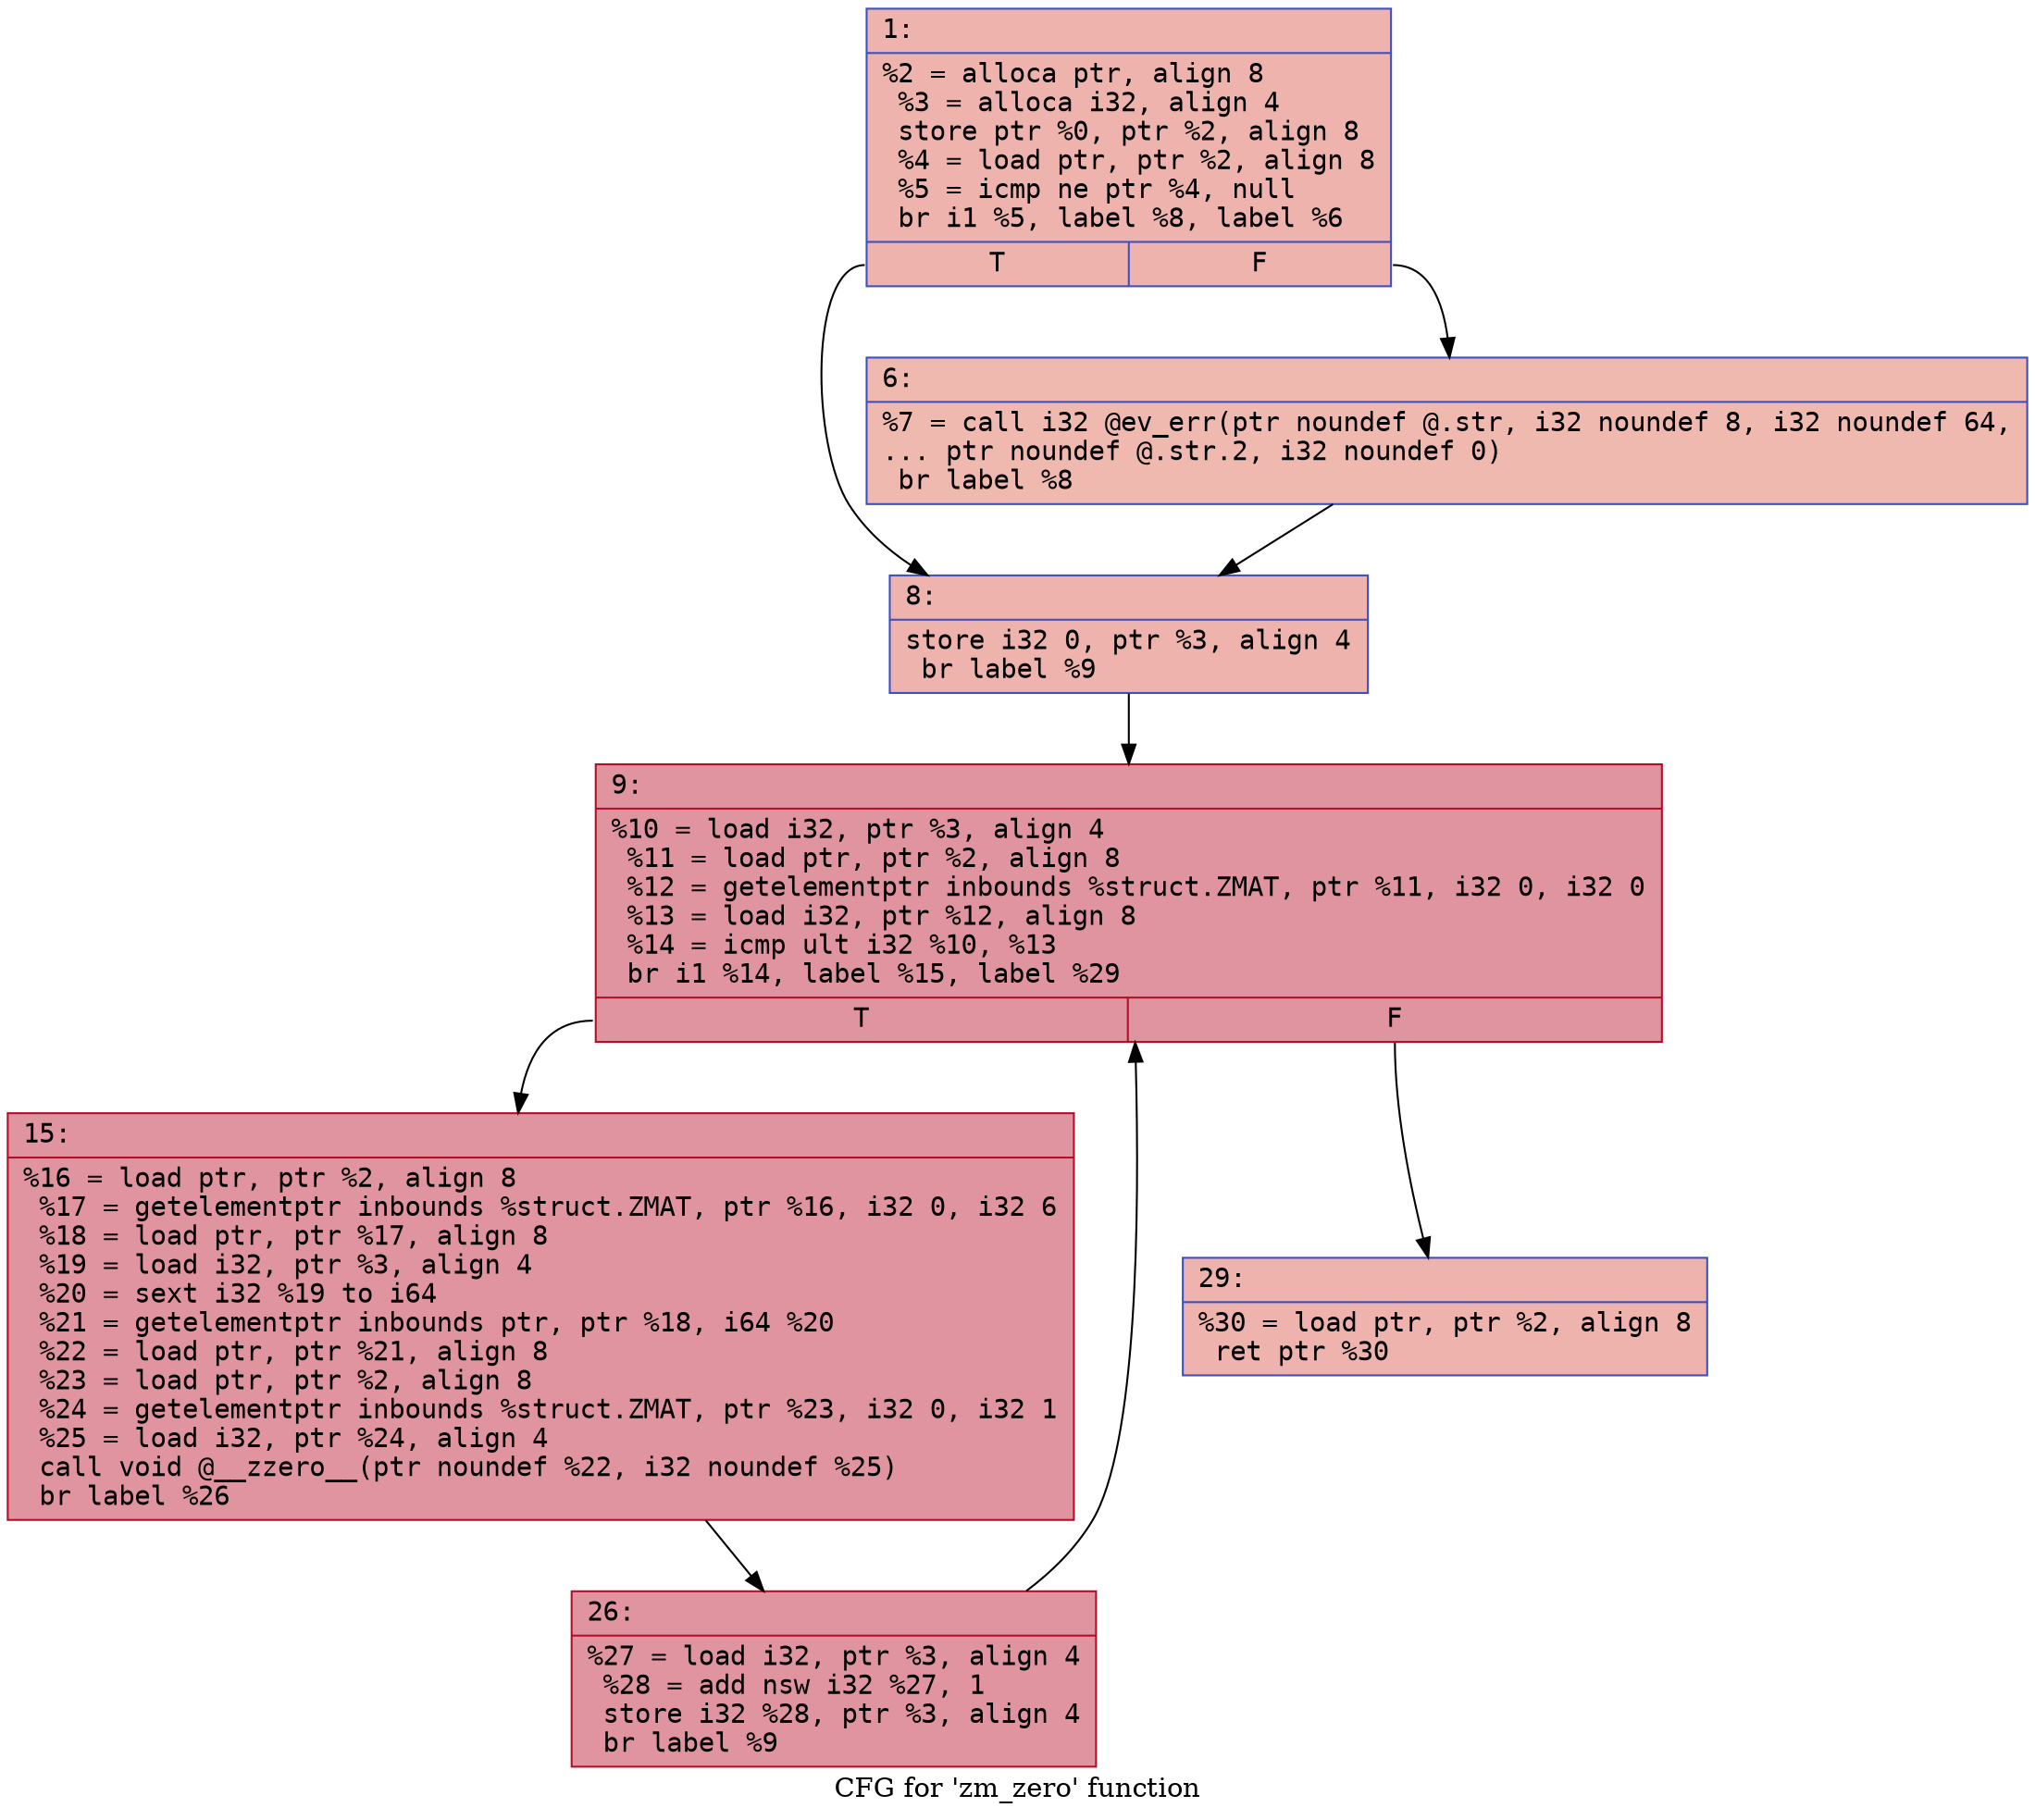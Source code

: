 digraph "CFG for 'zm_zero' function" {
	label="CFG for 'zm_zero' function";

	Node0x6000014c61c0 [shape=record,color="#3d50c3ff", style=filled, fillcolor="#d6524470" fontname="Courier",label="{1:\l|  %2 = alloca ptr, align 8\l  %3 = alloca i32, align 4\l  store ptr %0, ptr %2, align 8\l  %4 = load ptr, ptr %2, align 8\l  %5 = icmp ne ptr %4, null\l  br i1 %5, label %8, label %6\l|{<s0>T|<s1>F}}"];
	Node0x6000014c61c0:s0 -> Node0x6000014c6260[tooltip="1 -> 8\nProbability 62.50%" ];
	Node0x6000014c61c0:s1 -> Node0x6000014c6210[tooltip="1 -> 6\nProbability 37.50%" ];
	Node0x6000014c6210 [shape=record,color="#3d50c3ff", style=filled, fillcolor="#de614d70" fontname="Courier",label="{6:\l|  %7 = call i32 @ev_err(ptr noundef @.str, i32 noundef 8, i32 noundef 64,\l... ptr noundef @.str.2, i32 noundef 0)\l  br label %8\l}"];
	Node0x6000014c6210 -> Node0x6000014c6260[tooltip="6 -> 8\nProbability 100.00%" ];
	Node0x6000014c6260 [shape=record,color="#3d50c3ff", style=filled, fillcolor="#d6524470" fontname="Courier",label="{8:\l|  store i32 0, ptr %3, align 4\l  br label %9\l}"];
	Node0x6000014c6260 -> Node0x6000014c62b0[tooltip="8 -> 9\nProbability 100.00%" ];
	Node0x6000014c62b0 [shape=record,color="#b70d28ff", style=filled, fillcolor="#b70d2870" fontname="Courier",label="{9:\l|  %10 = load i32, ptr %3, align 4\l  %11 = load ptr, ptr %2, align 8\l  %12 = getelementptr inbounds %struct.ZMAT, ptr %11, i32 0, i32 0\l  %13 = load i32, ptr %12, align 8\l  %14 = icmp ult i32 %10, %13\l  br i1 %14, label %15, label %29\l|{<s0>T|<s1>F}}"];
	Node0x6000014c62b0:s0 -> Node0x6000014c6300[tooltip="9 -> 15\nProbability 96.88%" ];
	Node0x6000014c62b0:s1 -> Node0x6000014c63a0[tooltip="9 -> 29\nProbability 3.12%" ];
	Node0x6000014c6300 [shape=record,color="#b70d28ff", style=filled, fillcolor="#b70d2870" fontname="Courier",label="{15:\l|  %16 = load ptr, ptr %2, align 8\l  %17 = getelementptr inbounds %struct.ZMAT, ptr %16, i32 0, i32 6\l  %18 = load ptr, ptr %17, align 8\l  %19 = load i32, ptr %3, align 4\l  %20 = sext i32 %19 to i64\l  %21 = getelementptr inbounds ptr, ptr %18, i64 %20\l  %22 = load ptr, ptr %21, align 8\l  %23 = load ptr, ptr %2, align 8\l  %24 = getelementptr inbounds %struct.ZMAT, ptr %23, i32 0, i32 1\l  %25 = load i32, ptr %24, align 4\l  call void @__zzero__(ptr noundef %22, i32 noundef %25)\l  br label %26\l}"];
	Node0x6000014c6300 -> Node0x6000014c6350[tooltip="15 -> 26\nProbability 100.00%" ];
	Node0x6000014c6350 [shape=record,color="#b70d28ff", style=filled, fillcolor="#b70d2870" fontname="Courier",label="{26:\l|  %27 = load i32, ptr %3, align 4\l  %28 = add nsw i32 %27, 1\l  store i32 %28, ptr %3, align 4\l  br label %9\l}"];
	Node0x6000014c6350 -> Node0x6000014c62b0[tooltip="26 -> 9\nProbability 100.00%" ];
	Node0x6000014c63a0 [shape=record,color="#3d50c3ff", style=filled, fillcolor="#d6524470" fontname="Courier",label="{29:\l|  %30 = load ptr, ptr %2, align 8\l  ret ptr %30\l}"];
}
